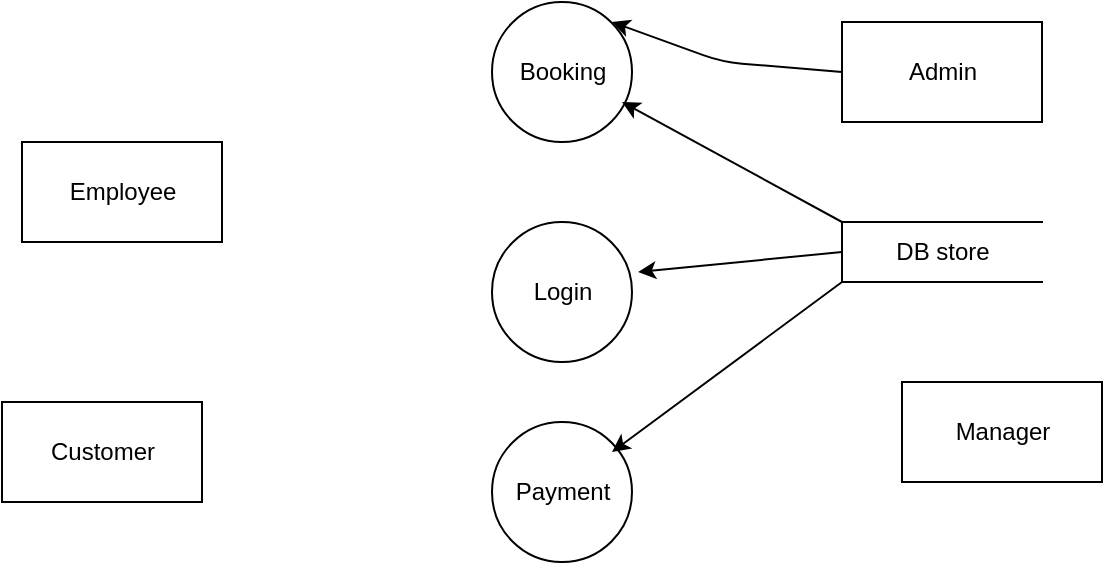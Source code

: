 <mxfile version="14.9.5" type="github">
  <diagram id="xLdLrQBlYUD0zDoestS4" name="Page-1">
    <mxGraphModel dx="854" dy="468" grid="1" gridSize="10" guides="1" tooltips="1" connect="1" arrows="1" fold="1" page="1" pageScale="1" pageWidth="850" pageHeight="1100" math="0" shadow="0">
      <root>
        <mxCell id="0" />
        <mxCell id="1" parent="0" />
        <mxCell id="dIO78Hw2aqxbaHB3qtlQ-1" value="Booking" style="shape=ellipse;html=1;dashed=0;whitespace=wrap;aspect=fixed;perimeter=ellipsePerimeter;" vertex="1" parent="1">
          <mxGeometry x="365" y="40" width="70" height="70" as="geometry" />
        </mxCell>
        <mxCell id="dIO78Hw2aqxbaHB3qtlQ-3" value="Employee" style="html=1;dashed=0;whitespace=wrap;" vertex="1" parent="1">
          <mxGeometry x="130" y="110" width="100" height="50" as="geometry" />
        </mxCell>
        <mxCell id="dIO78Hw2aqxbaHB3qtlQ-4" value="Admin" style="html=1;dashed=0;whitespace=wrap;" vertex="1" parent="1">
          <mxGeometry x="540" y="50" width="100" height="50" as="geometry" />
        </mxCell>
        <mxCell id="dIO78Hw2aqxbaHB3qtlQ-5" value="Customer" style="html=1;dashed=0;whitespace=wrap;" vertex="1" parent="1">
          <mxGeometry x="120" y="240" width="100" height="50" as="geometry" />
        </mxCell>
        <mxCell id="dIO78Hw2aqxbaHB3qtlQ-6" value="Manager" style="html=1;dashed=0;whitespace=wrap;" vertex="1" parent="1">
          <mxGeometry x="570" y="230" width="100" height="50" as="geometry" />
        </mxCell>
        <mxCell id="dIO78Hw2aqxbaHB3qtlQ-7" value="Login" style="shape=ellipse;html=1;dashed=0;whitespace=wrap;aspect=fixed;perimeter=ellipsePerimeter;" vertex="1" parent="1">
          <mxGeometry x="365" y="150" width="70" height="70" as="geometry" />
        </mxCell>
        <mxCell id="dIO78Hw2aqxbaHB3qtlQ-8" value="Payment" style="shape=ellipse;html=1;dashed=0;whitespace=wrap;aspect=fixed;perimeter=ellipsePerimeter;" vertex="1" parent="1">
          <mxGeometry x="365" y="250" width="70" height="70" as="geometry" />
        </mxCell>
        <mxCell id="dIO78Hw2aqxbaHB3qtlQ-9" value="DB store" style="html=1;dashed=0;whitespace=wrap;shape=partialRectangle;right=0;" vertex="1" parent="1">
          <mxGeometry x="540" y="150" width="100" height="30" as="geometry" />
        </mxCell>
        <mxCell id="dIO78Hw2aqxbaHB3qtlQ-10" value="" style="endArrow=classic;html=1;exitX=0;exitY=0.5;exitDx=0;exitDy=0;entryX=1.043;entryY=0.357;entryDx=0;entryDy=0;entryPerimeter=0;exitPerimeter=0;" edge="1" parent="1" source="dIO78Hw2aqxbaHB3qtlQ-9" target="dIO78Hw2aqxbaHB3qtlQ-7">
          <mxGeometry width="50" height="50" relative="1" as="geometry">
            <mxPoint x="480" y="170" as="sourcePoint" />
            <mxPoint x="530" y="120" as="targetPoint" />
          </mxGeometry>
        </mxCell>
        <mxCell id="dIO78Hw2aqxbaHB3qtlQ-11" value="" style="endArrow=classic;html=1;exitX=0;exitY=0;exitDx=0;exitDy=0;entryX=0.929;entryY=0.714;entryDx=0;entryDy=0;entryPerimeter=0;" edge="1" parent="1" source="dIO78Hw2aqxbaHB3qtlQ-9" target="dIO78Hw2aqxbaHB3qtlQ-1">
          <mxGeometry width="50" height="50" relative="1" as="geometry">
            <mxPoint x="511.99" y="65.01" as="sourcePoint" />
            <mxPoint x="430" y="90" as="targetPoint" />
          </mxGeometry>
        </mxCell>
        <mxCell id="dIO78Hw2aqxbaHB3qtlQ-12" value="" style="endArrow=classic;html=1;exitX=0;exitY=1;exitDx=0;exitDy=0;exitPerimeter=0;" edge="1" parent="1" source="dIO78Hw2aqxbaHB3qtlQ-9">
          <mxGeometry width="50" height="50" relative="1" as="geometry">
            <mxPoint x="555" y="180" as="sourcePoint" />
            <mxPoint x="425" y="265" as="targetPoint" />
          </mxGeometry>
        </mxCell>
        <mxCell id="dIO78Hw2aqxbaHB3qtlQ-14" value="" style="endArrow=classic;html=1;exitX=0;exitY=0.5;exitDx=0;exitDy=0;entryX=1.043;entryY=0.357;entryDx=0;entryDy=0;entryPerimeter=0;" edge="1" parent="1" source="dIO78Hw2aqxbaHB3qtlQ-4">
          <mxGeometry width="50" height="50" relative="1" as="geometry">
            <mxPoint x="511.99" y="30.01" as="sourcePoint" />
            <mxPoint x="425" y="50" as="targetPoint" />
            <Array as="points">
              <mxPoint x="480" y="70" />
            </Array>
          </mxGeometry>
        </mxCell>
      </root>
    </mxGraphModel>
  </diagram>
</mxfile>

